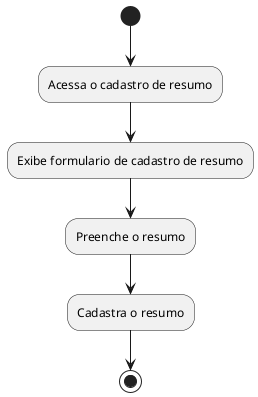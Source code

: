 @startuml Diagrama de Atividades de Cadastro do Resumo

(*) --> "Acessa o cadastro de resumo"
"Acessa o cadastro de resumo" --> "Exibe formulario de cadastro de resumo"
"Exibe formulario de cadastro de resumo" --> "Preenche o resumo"
"Preenche o resumo" --> "Cadastra o resumo"
"Cadastra o resumo" --> (*)

@enduml

